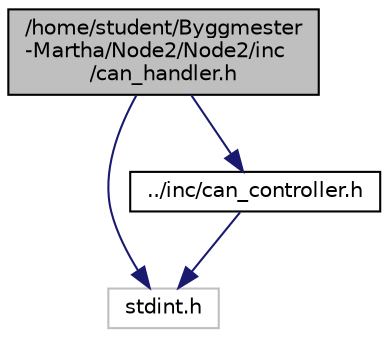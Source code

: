 digraph "/home/student/Byggmester-Martha/Node2/Node2/inc/can_handler.h"
{
  edge [fontname="Helvetica",fontsize="10",labelfontname="Helvetica",labelfontsize="10"];
  node [fontname="Helvetica",fontsize="10",shape=record];
  Node0 [label="/home/student/Byggmester\l-Martha/Node2/Node2/inc\l/can_handler.h",height=0.2,width=0.4,color="black", fillcolor="grey75", style="filled", fontcolor="black"];
  Node0 -> Node1 [color="midnightblue",fontsize="10",style="solid"];
  Node1 [label="stdint.h",height=0.2,width=0.4,color="grey75", fillcolor="white", style="filled"];
  Node0 -> Node2 [color="midnightblue",fontsize="10",style="solid"];
  Node2 [label="../inc/can_controller.h",height=0.2,width=0.4,color="black", fillcolor="white", style="filled",URL="$can__controller_8h.html",tooltip="Delivered can controll library for node 2. "];
  Node2 -> Node1 [color="midnightblue",fontsize="10",style="solid"];
}
